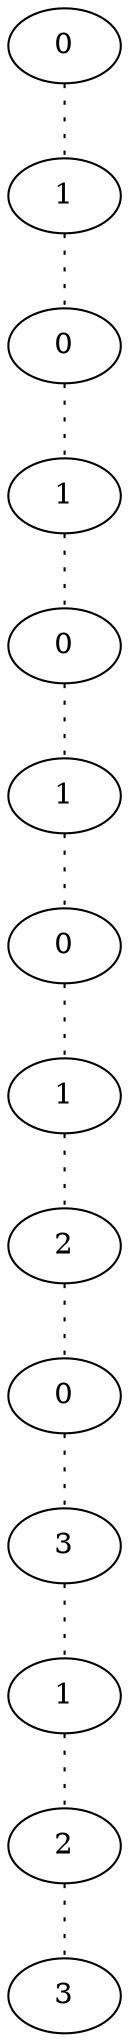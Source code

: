 graph {
a[label=0]
b[label=1]
c[label=0]
d[label=1]
e[label=0]
f[label=1]
g[label=0]
h[label=1]
i[label=2]
j[label=0]
k[label=3]
l[label=1]
m[label=2]
n[label=3]
a -- b [style=dotted];
b -- c [style=dotted];
c -- d [style=dotted];
d -- e [style=dotted];
e -- f [style=dotted];
f -- g [style=dotted];
g -- h [style=dotted];
h -- i [style=dotted];
i -- j [style=dotted];
j -- k [style=dotted];
k -- l [style=dotted];
l -- m [style=dotted];
m -- n [style=dotted];
}
